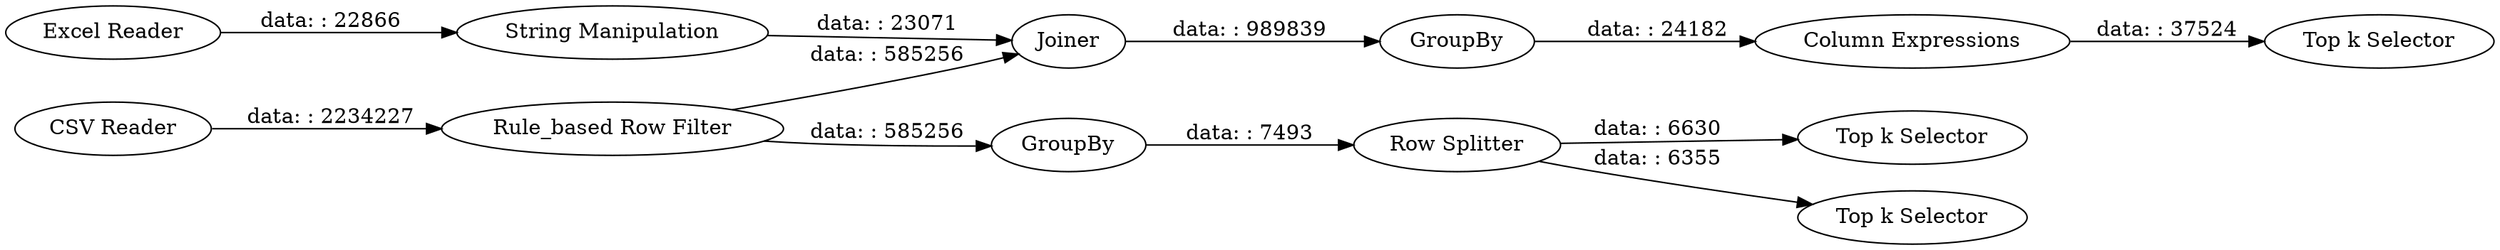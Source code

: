 digraph {
	"4488763869699725788_4" [label=GroupBy]
	"4488763869699725788_6" [label="Top k Selector"]
	"4488763869699725788_12" [label="Top k Selector"]
	"4488763869699725788_2" [label="CSV Reader"]
	"4488763869699725788_9" [label=Joiner]
	"4488763869699725788_8" [label="String Manipulation"]
	"4488763869699725788_1" [label="Excel Reader"]
	"4488763869699725788_3" [label="Rule_based Row Filter"]
	"4488763869699725788_5" [label="Row Splitter"]
	"4488763869699725788_7" [label="Top k Selector"]
	"4488763869699725788_11" [label="Column Expressions"]
	"4488763869699725788_10" [label=GroupBy]
	"4488763869699725788_11" -> "4488763869699725788_12" [label="data: : 37524"]
	"4488763869699725788_9" -> "4488763869699725788_10" [label="data: : 989839"]
	"4488763869699725788_3" -> "4488763869699725788_4" [label="data: : 585256"]
	"4488763869699725788_10" -> "4488763869699725788_11" [label="data: : 24182"]
	"4488763869699725788_3" -> "4488763869699725788_9" [label="data: : 585256"]
	"4488763869699725788_4" -> "4488763869699725788_5" [label="data: : 7493"]
	"4488763869699725788_2" -> "4488763869699725788_3" [label="data: : 2234227"]
	"4488763869699725788_8" -> "4488763869699725788_9" [label="data: : 23071"]
	"4488763869699725788_5" -> "4488763869699725788_6" [label="data: : 6630"]
	"4488763869699725788_1" -> "4488763869699725788_8" [label="data: : 22866"]
	"4488763869699725788_5" -> "4488763869699725788_7" [label="data: : 6355"]
	rankdir=LR
}
